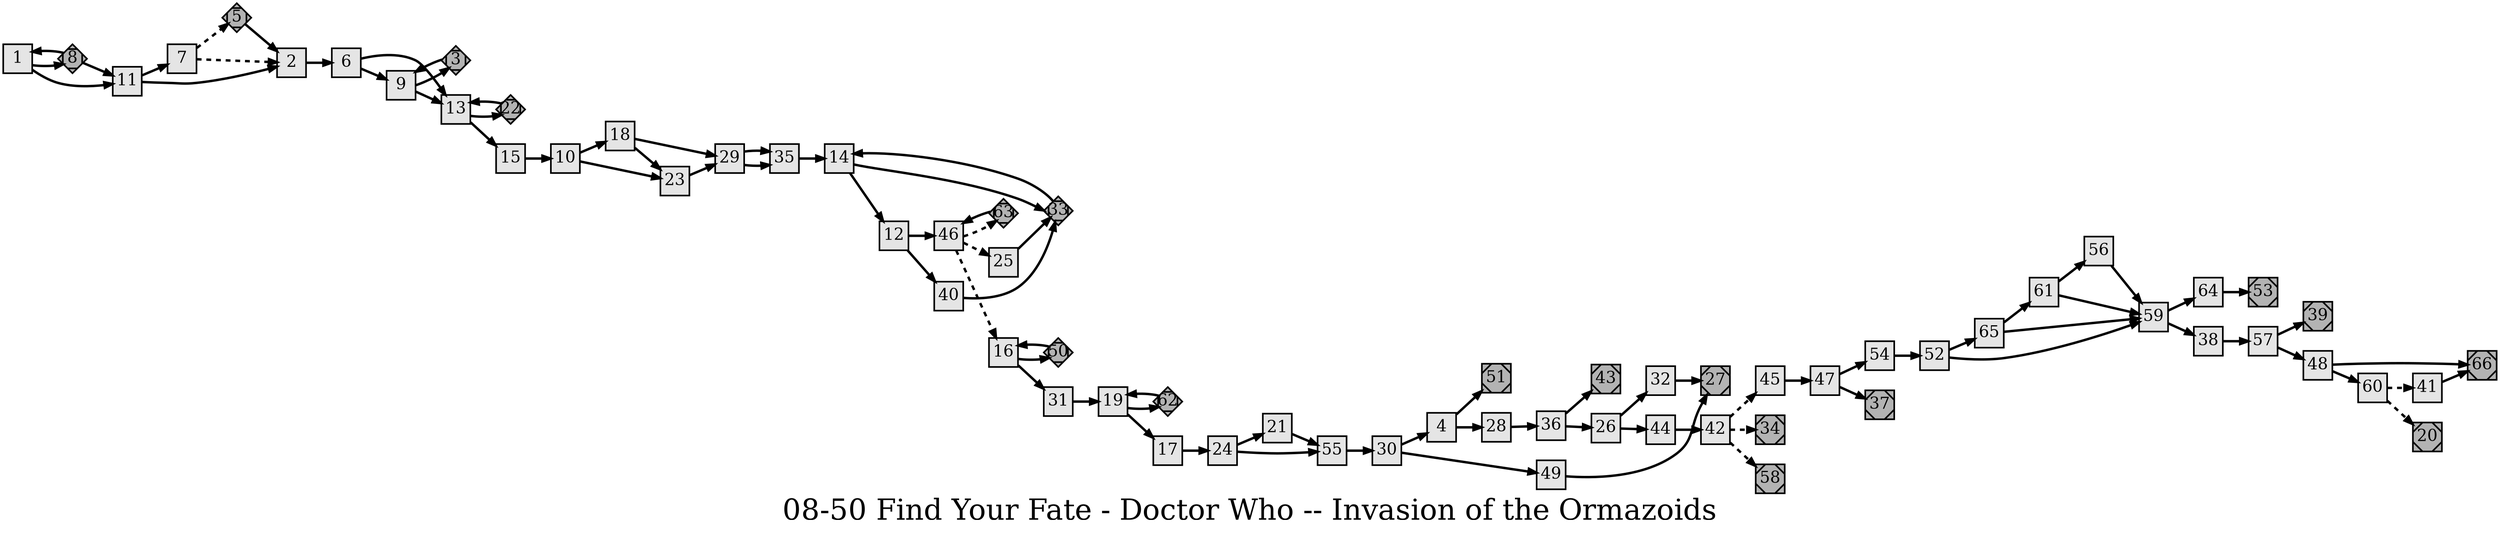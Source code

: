 digraph g{
  graph [ label="08-50 Find Your Fate - Doctor Who -- Invasion of the Ormazoids" rankdir=LR, ordering=out, fontsize=36, nodesep="0.35", ranksep="0.45"];
  node  [shape=rect, penwidth=2, fontsize=20, style=filled, fillcolor=grey90, margin="0,0", labelfloat=true, regular=true, fixedsize=true];
  edge  [labelfloat=true, penwidth=3, fontsize=12];
  // ---;
  // group  : Katz;
  // id     : 08-50;
  // gbid   : 1096;
  // series : Find Your Fate – Doctor Who;
  // title  : Invasion of the Ormazoids;
  // author : Philip Martin;
  // credit:;
  // - name : Sami Stebbins;
  // role : encoder;
  // date : 2019-05-29;
  // - name : Jeremy Douglass;
  // role : editor;
  // date : 2019-06-15;
  // render:;
  // - name   : small;
  // styles : gvStyles-small.txt;
  // engine : dot;
  
  // ---;
  
  // From | To | Label;
  1 -> 8;
  1 -> 11;
  2 -> 6;
  3 -> 9;	// End w/ option to re-try
  3	[ xlabel="RETRY", shape=Mdiamond, fontsize=20, fillcolor=grey70, xlabel="" ];
  4 -> 28;
  4 -> 51;
  5 -> 2;	// End w/ option to re-try
  5	[ xlabel="RETRY", shape=Mdiamond, fontsize=20, fillcolor=grey70, xlabel="" ];
  6 -> 13;
  6 -> 9;
  7 -> 5	[ xlabel="ROLL", arrowtail=tee, style=dashed, label="", xlabel="" ];	// Roll 2 dice and score less than 6
  7 -> 2	[ xlabel="ROLL", arrowtail=tee, style=dashed, label="", xlabel="" ];	// Roll 2 dice and score more than 6
  8 -> 11;
  8 -> 1;	// End w/ option to re-try
  8	[ xlabel="RETRY", shape=Mdiamond, fontsize=20, fillcolor=grey70, xlabel="" ];
  9 -> 3;
  9 -> 13;
  10 -> 18;
  10 -> 23;
  11 -> 7;
  11 -> 2;
  12 -> 46;
  12 -> 40;
  13 -> 22;
  13 -> 15;
  14 -> 33;
  14 -> 12;
  15 -> 10;
  16 -> 50;
  16 -> 31;
  17 -> 24;
  18 -> 29;	// Able to translate the riddle
  18 -> 23;	// Unable to translate the riddle
  19 -> 62;
  19 -> 17;
  20	[ xlabel="E", shape=Msquare, fontsize=20, fillcolor=grey70, xlabel="" ];
  21 -> 55;
  22 -> 13;	// End w/ option to re-try
  22	[ xlabel="RETRY", shape=Mdiamond, fontsize=20, fillcolor=grey70, xlabel="" ];
  23 -> 29;
  24 -> 21;
  24 -> 55;
  25 -> 33;
  26 -> 32;
  26 -> 44;
  27	[ xlabel="E", shape=Msquare, fontsize=20, fillcolor=grey70, xlabel="" ];
  28 -> 36;
  29 -> 35;
  29 -> 35;
  30 -> 4;
  30 -> 49;
  31 -> 19;
  32 -> 27;
  33 -> 14;	// End w/ option to re-try
  33	[ xlabel="RETRY", shape=Mdiamond, fontsize=20, fillcolor=grey70, xlabel="" ];
  34	[ xlabel="E", shape=Msquare, fontsize=20, fillcolor=grey70, xlabel="" ];
  35 -> 14;
  36 -> 26;
  36 -> 43;
  37	[ xlabel="E", shape=Msquare, fontsize=20, fillcolor=grey70, xlabel="" ];
  38 -> 57;
  39	[ xlabel="E", shape=Msquare, fontsize=20, fillcolor=grey70, xlabel="" ];
  40 -> 33;
  41 -> 66;
  42 -> 45	[ xlabel="ROLL", arrowtail=tee, style=dashed, label="", xlabel="" ];	// Roll 2 dice and score 4 or less
  42 -> 34	[ xlabel="ROLL", arrowtail=tee, style=dashed, label="", xlabel="" ];	// Roll 2 dice and score more than 4 but less than 8
  42 -> 58	[ xlabel="ROLL", arrowtail=tee, style=dashed, label="", xlabel="" ];	// Roll 2 dice and score 8 or more
  43	[ xlabel="E", shape=Msquare, fontsize=20, fillcolor=grey70, xlabel="" ];
  44 -> 42;
  45 -> 47;
  46 -> 63	[ xlabel="ROLL", arrowtail=tee, style=dashed, label="", xlabel="" ];	// Roll 2 dice and score 4 or less
  46 -> 25	[ xlabel="ROLL", arrowtail=tee, style=dashed, label="", xlabel="" ];	// Roll 2 dice and score more than 4 but less than 8
  46 -> 16	[ xlabel="ROLL", arrowtail=tee, style=dashed, label="", xlabel="" ];	// Roll 2 dice and score 8 or more
  47 -> 54;
  47 -> 37;
  48 -> 66;
  48 -> 60;
  49 -> 27;
  50 -> 16;	// End w/ option to re-try
  50	[ xlabel="RETRY", shape=Mdiamond, fontsize=20, fillcolor=grey70, xlabel="" ];
  51	[ xlabel="E", shape=Msquare, fontsize=20, fillcolor=grey70, xlabel="" ];
  52 -> 65;
  52 -> 59;
  53	[ xlabel="E", shape=Msquare, fontsize=20, fillcolor=grey70, xlabel="" ];
  54 -> 52;
  55 -> 30;
  56 -> 59;
  57 -> 39;
  57 -> 48;
  58	[ xlabel="E", shape=Msquare, fontsize=20, fillcolor=grey70, xlabel="" ];
  59 -> 64;
  59 -> 38;
  60 -> 41	[ xlabel="ROLL", arrowtail=tee, style=dashed, label="", xlabel="" ];	// Roll 2 dice and score more than 6
  60 -> 20	[ xlabel="ROLL", arrowtail=tee, style=dashed, label="", xlabel="" ];	// Roll 2 dice and score less than 6
  61 -> 56;
  61 -> 59;
  62 -> 19;	// End w/ option to re-try
  62	[ xlabel="RETRY", shape=Mdiamond, fontsize=20, fillcolor=grey70, xlabel="" ];
  63 -> 46;	// End w/ option to re-try
  63	[ xlabel="RETRY", shape=Mdiamond, fontsize=20, fillcolor=grey70, xlabel="" ];
  64 -> 53;
  65 -> 61;
  65 -> 59;
  66	[ xlabel="E", shape=Msquare, fontsize=20, fillcolor=grey70, xlabel="" ];
}

